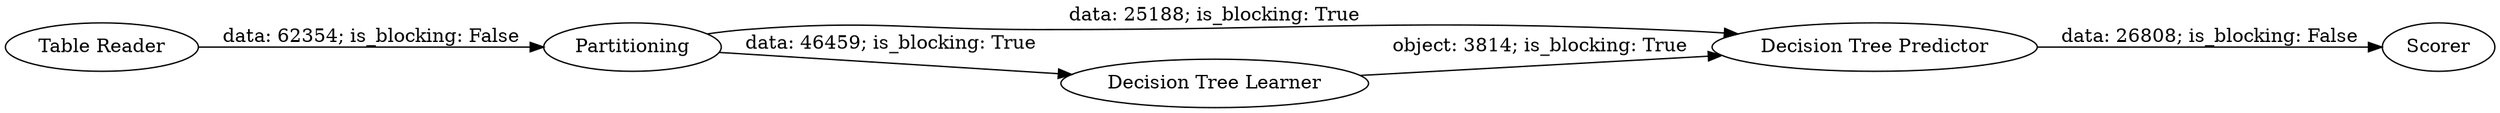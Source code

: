 digraph {
	"-1068570387290591358_86" [label=Partitioning]
	"-1068570387290591358_92" [label="Decision Tree Predictor"]
	"-1068570387290591358_93" [label=Scorer]
	"-1068570387290591358_91" [label="Decision Tree Learner"]
	"-1068570387290591358_95" [label="Table Reader"]
	"-1068570387290591358_95" -> "-1068570387290591358_86" [label="data: 62354; is_blocking: False"]
	"-1068570387290591358_86" -> "-1068570387290591358_92" [label="data: 25188; is_blocking: True"]
	"-1068570387290591358_86" -> "-1068570387290591358_91" [label="data: 46459; is_blocking: True"]
	"-1068570387290591358_92" -> "-1068570387290591358_93" [label="data: 26808; is_blocking: False"]
	"-1068570387290591358_91" -> "-1068570387290591358_92" [label="object: 3814; is_blocking: True"]
	rankdir=LR
}
